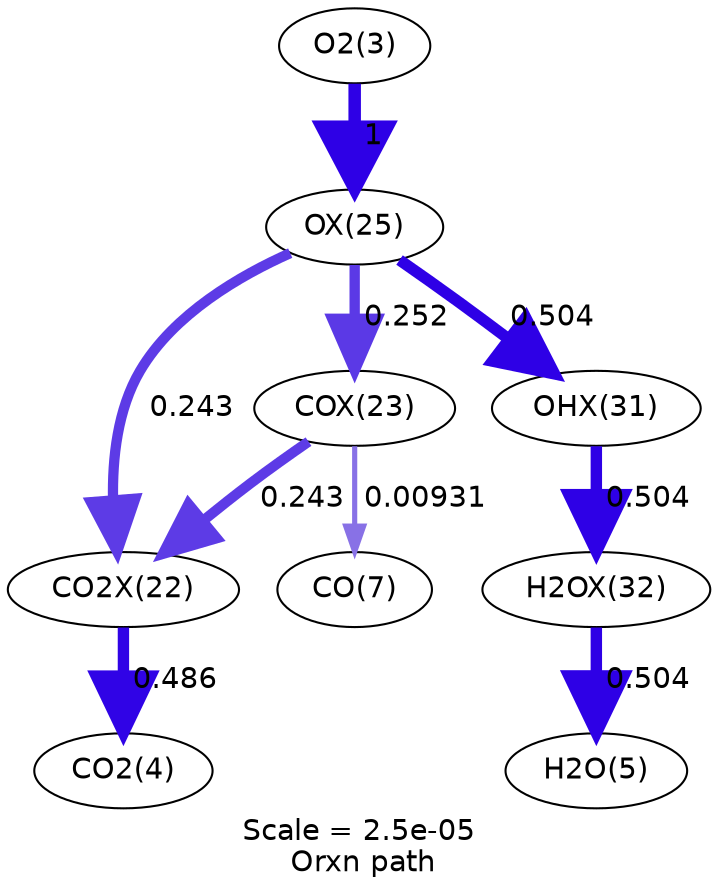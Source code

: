 digraph reaction_paths {
center=1;
s24 -> s5[fontname="Helvetica", penwidth=5.46, arrowsize=2.73, color="0.7, 0.986, 0.9"
, label=" 0.486"];
s25 -> s24[fontname="Helvetica", penwidth=4.93, arrowsize=2.47, color="0.7, 0.743, 0.9"
, label=" 0.243"];
s27 -> s24[fontname="Helvetica", penwidth=4.93, arrowsize=2.47, color="0.7, 0.743, 0.9"
, label=" 0.243"];
s25 -> s8[fontname="Helvetica", penwidth=2.47, arrowsize=1.23, color="0.7, 0.509, 0.9"
, label=" 0.00931"];
s27 -> s25[fontname="Helvetica", penwidth=4.96, arrowsize=2.48, color="0.7, 0.752, 0.9"
, label=" 0.252"];
s4 -> s27[fontname="Helvetica", penwidth=6, arrowsize=3, color="0.7, 1.5, 0.9"
, label=" 1"];
s27 -> s33[fontname="Helvetica", penwidth=5.48, arrowsize=2.74, color="0.7, 1, 0.9"
, label=" 0.504"];
s33 -> s34[fontname="Helvetica", penwidth=5.48, arrowsize=2.74, color="0.7, 1, 0.9"
, label=" 0.504"];
s34 -> s6[fontname="Helvetica", penwidth=5.48, arrowsize=2.74, color="0.7, 1, 0.9"
, label=" 0.504"];
s4 [ fontname="Helvetica", label="O2(3)"];
s5 [ fontname="Helvetica", label="CO2(4)"];
s6 [ fontname="Helvetica", label="H2O(5)"];
s8 [ fontname="Helvetica", label="CO(7)"];
s24 [ fontname="Helvetica", label="CO2X(22)"];
s25 [ fontname="Helvetica", label="COX(23)"];
s27 [ fontname="Helvetica", label="OX(25)"];
s33 [ fontname="Helvetica", label="OHX(31)"];
s34 [ fontname="Helvetica", label="H2OX(32)"];
 label = "Scale = 2.5e-05\l Orxn path";
 fontname = "Helvetica";
}
